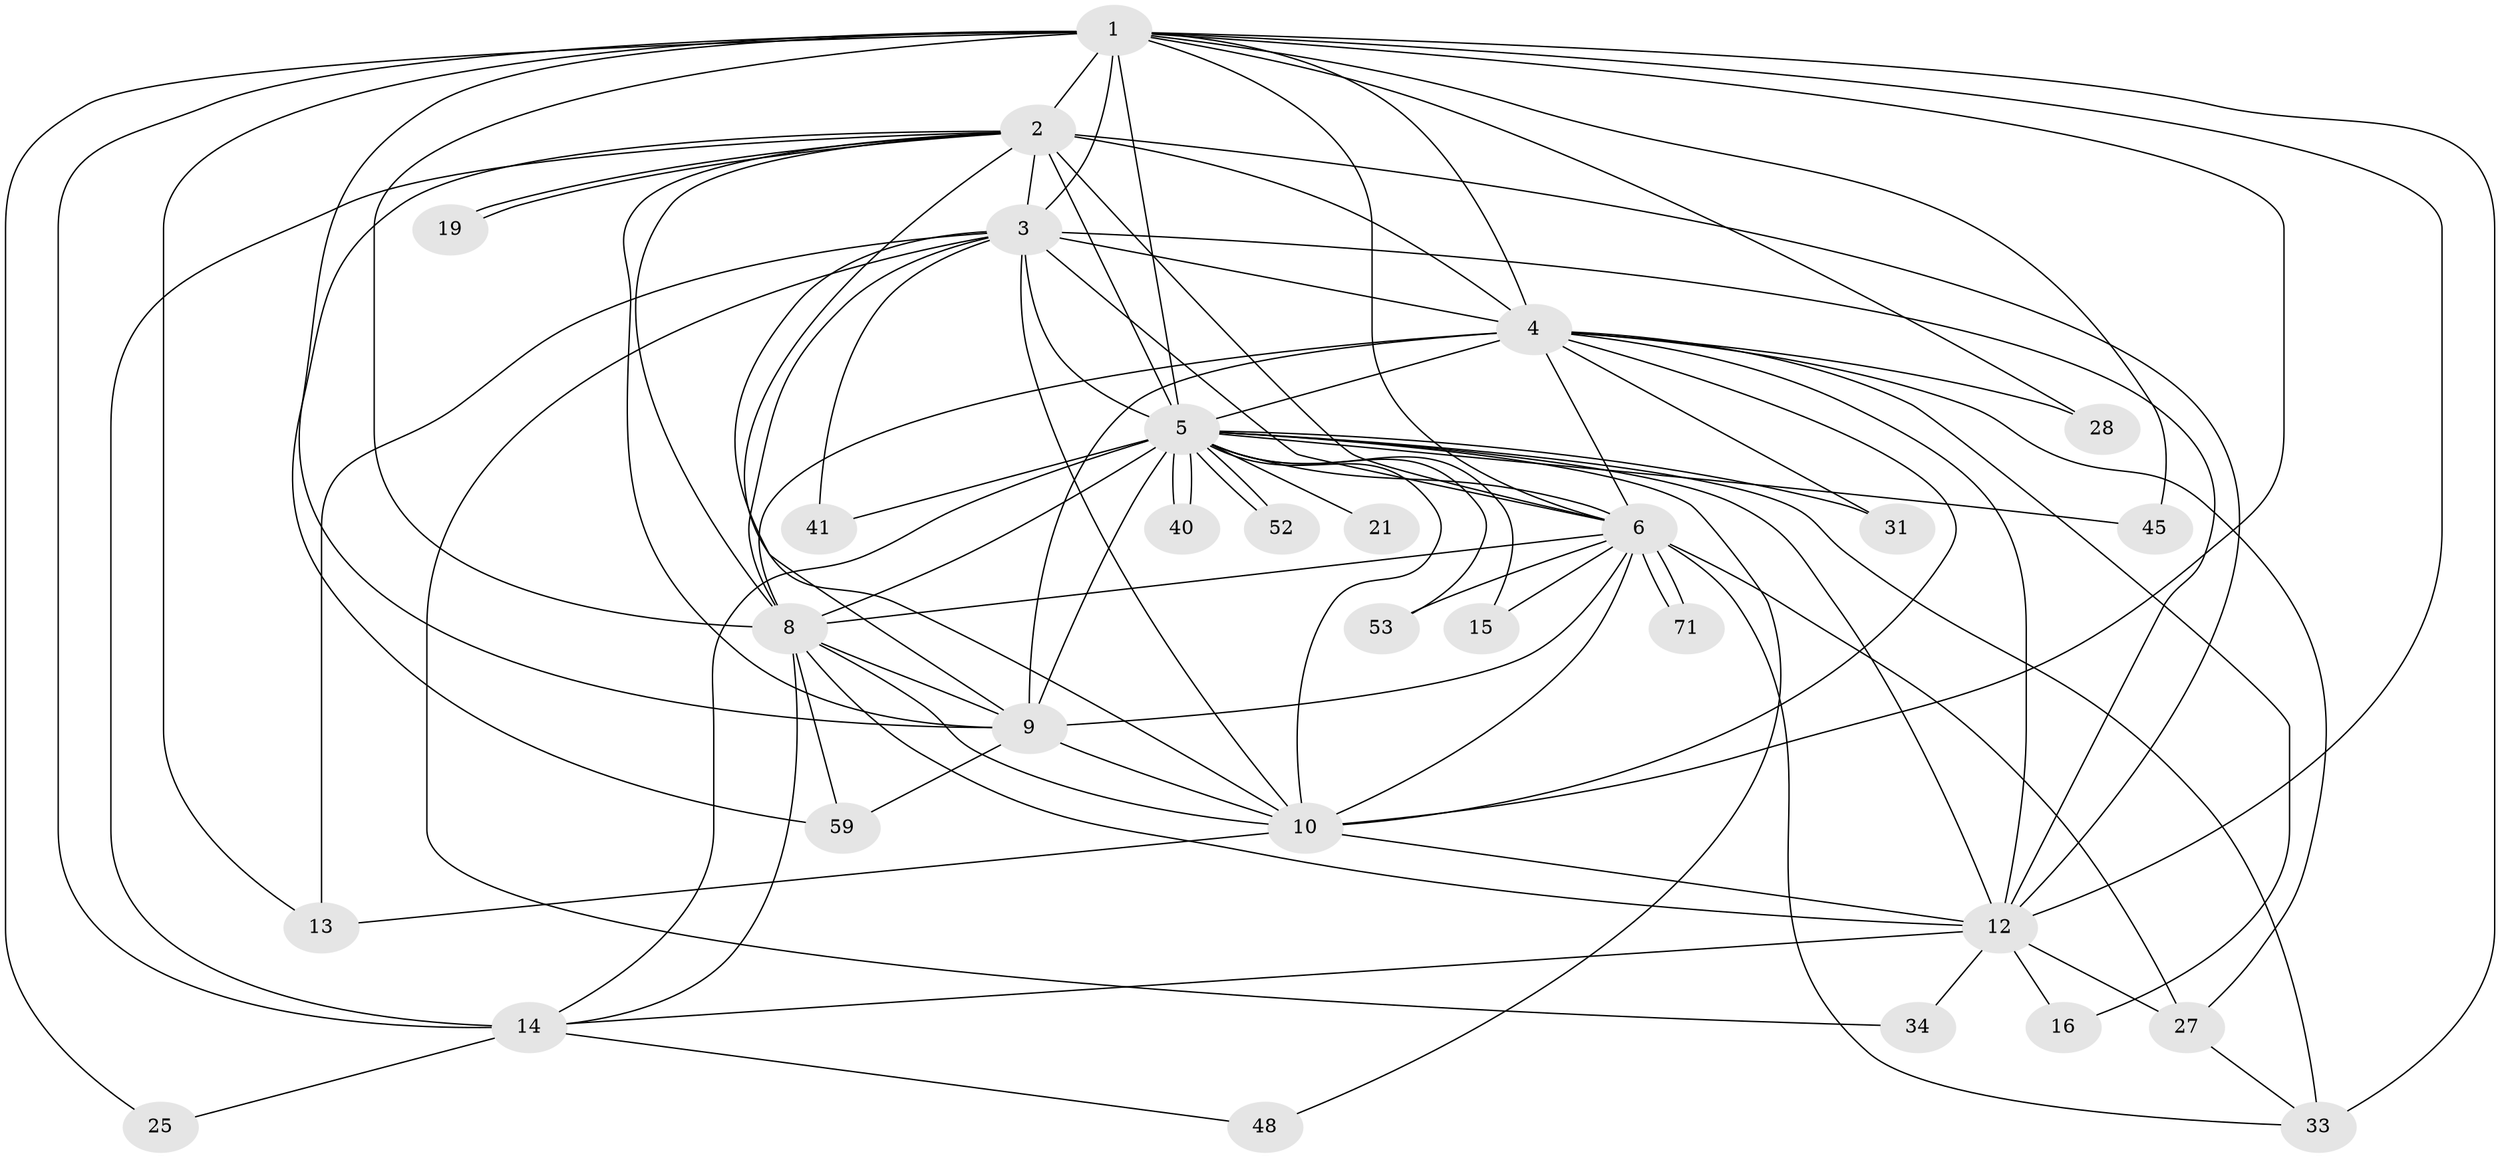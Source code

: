 // original degree distribution, {25: 0.012987012987012988, 17: 0.025974025974025976, 14: 0.012987012987012988, 16: 0.012987012987012988, 30: 0.012987012987012988, 20: 0.012987012987012988, 18: 0.012987012987012988, 11: 0.012987012987012988, 12: 0.012987012987012988, 3: 0.2077922077922078, 6: 0.012987012987012988, 4: 0.07792207792207792, 2: 0.5454545454545454, 7: 0.012987012987012988, 9: 0.012987012987012988}
// Generated by graph-tools (version 1.1) at 2025/17/03/04/25 18:17:25]
// undirected, 30 vertices, 90 edges
graph export_dot {
graph [start="1"]
  node [color=gray90,style=filled];
  1 [super="+54"];
  2 [super="+72+11+60+20"];
  3 [super="+61"];
  4;
  5 [super="+7+55+23+18+75+50"];
  6;
  8 [super="+44+46+35+66+49+29"];
  9 [super="+39"];
  10;
  12 [super="+22+30"];
  13 [super="+32"];
  14 [super="+24"];
  15;
  16;
  19;
  21;
  25;
  27 [super="+64+38"];
  28;
  31;
  33 [super="+77"];
  34;
  40;
  41;
  45;
  48;
  52;
  53;
  59;
  71;
  1 -- 2;
  1 -- 3;
  1 -- 4;
  1 -- 5 [weight=5];
  1 -- 6;
  1 -- 8 [weight=4];
  1 -- 9;
  1 -- 10;
  1 -- 13;
  1 -- 14 [weight=4];
  1 -- 25;
  1 -- 28;
  1 -- 45;
  1 -- 33;
  1 -- 12;
  2 -- 3;
  2 -- 4;
  2 -- 5 [weight=6];
  2 -- 6;
  2 -- 8 [weight=2];
  2 -- 9;
  2 -- 10;
  2 -- 12;
  2 -- 19;
  2 -- 19;
  2 -- 59;
  2 -- 14;
  3 -- 4;
  3 -- 5 [weight=2];
  3 -- 6 [weight=2];
  3 -- 8;
  3 -- 9;
  3 -- 10;
  3 -- 12;
  3 -- 34;
  3 -- 41;
  3 -- 13;
  4 -- 5 [weight=2];
  4 -- 6;
  4 -- 8 [weight=2];
  4 -- 9;
  4 -- 10;
  4 -- 16;
  4 -- 27;
  4 -- 28;
  4 -- 31;
  4 -- 12 [weight=2];
  5 -- 6 [weight=5];
  5 -- 8 [weight=4];
  5 -- 9 [weight=3];
  5 -- 10 [weight=3];
  5 -- 15;
  5 -- 31;
  5 -- 40;
  5 -- 40;
  5 -- 41;
  5 -- 45;
  5 -- 52;
  5 -- 52;
  5 -- 14 [weight=3];
  5 -- 21;
  5 -- 33;
  5 -- 48;
  5 -- 53;
  5 -- 12 [weight=2];
  6 -- 8 [weight=2];
  6 -- 9;
  6 -- 10;
  6 -- 15;
  6 -- 27;
  6 -- 33;
  6 -- 53;
  6 -- 71;
  6 -- 71;
  8 -- 9;
  8 -- 10;
  8 -- 59;
  8 -- 12 [weight=2];
  8 -- 14;
  9 -- 10;
  9 -- 59;
  10 -- 13;
  10 -- 12;
  12 -- 16;
  12 -- 27;
  12 -- 34;
  12 -- 14;
  14 -- 48;
  14 -- 25;
  27 -- 33;
}
